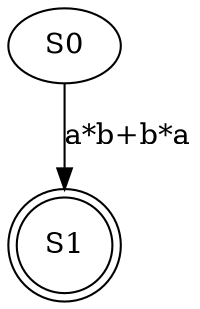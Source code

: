 digraph {
	S0 [label=S0]
	node [shape=doublecircle]
	S1 [label=S1]
	node [shape=circle]
	S0 -> S1 [label="a*b+b*a"]
}
